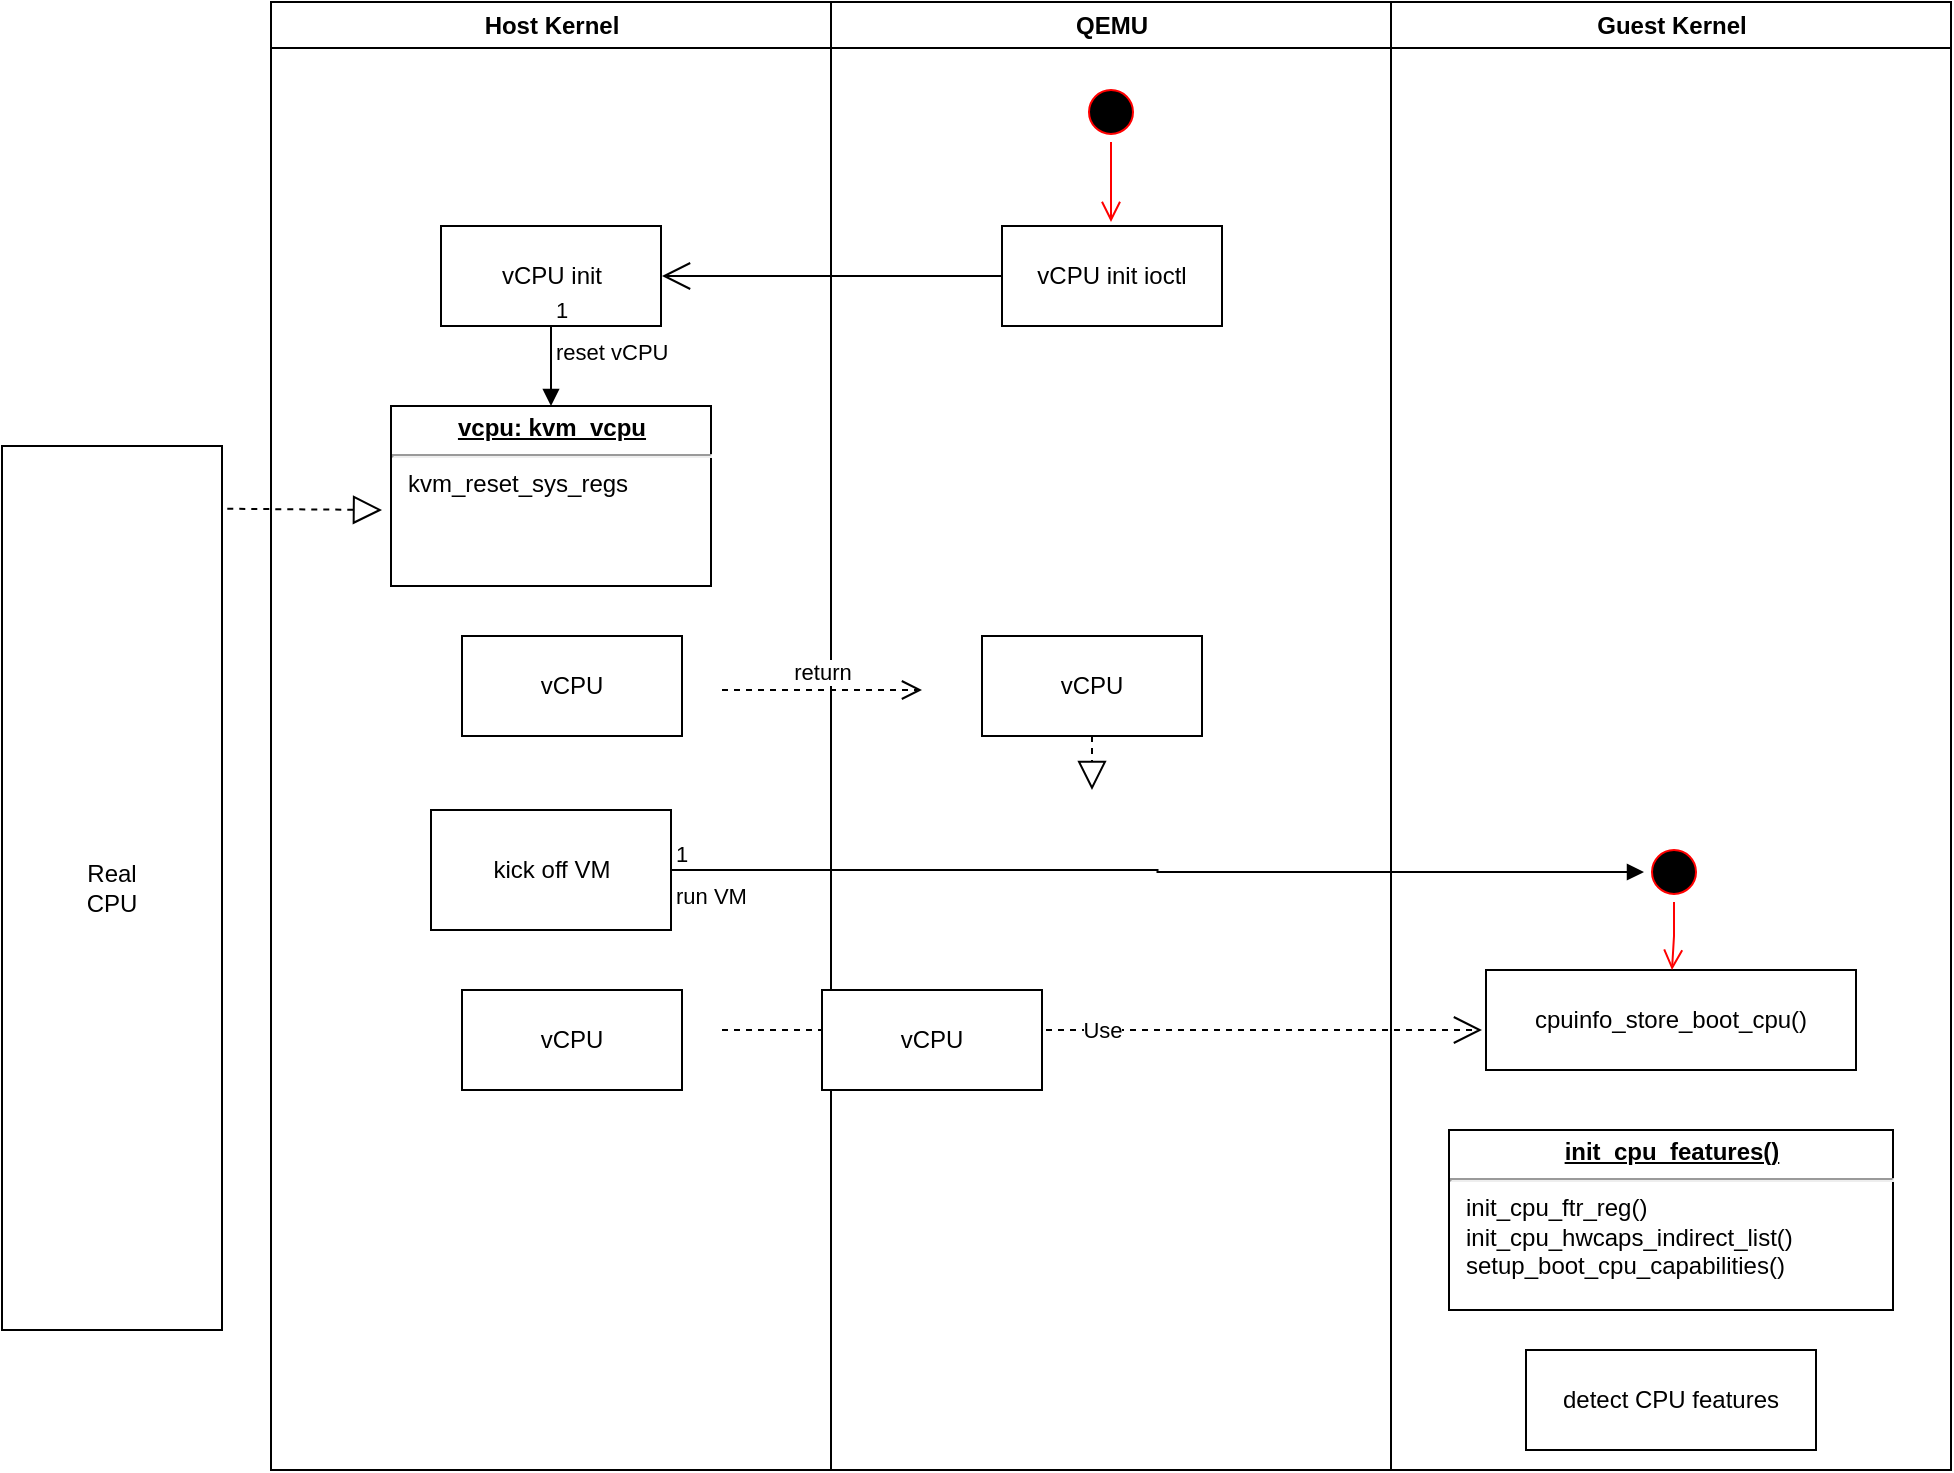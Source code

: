 <mxfile version="22.0.8" type="github">
  <diagram name="Page-1" id="e7e014a7-5840-1c2e-5031-d8a46d1fe8dd">
    <mxGraphModel dx="1034" dy="1008" grid="1" gridSize="10" guides="1" tooltips="1" connect="1" arrows="1" fold="1" page="1" pageScale="1" pageWidth="1169" pageHeight="826" background="none" math="0" shadow="0">
      <root>
        <mxCell id="0" />
        <mxCell id="1" parent="0" />
        <mxCell id="2" value="Host Kernel" style="swimlane;whiteSpace=wrap" parent="1" vertex="1">
          <mxGeometry x="164.5" y="46" width="280" height="734" as="geometry" />
        </mxCell>
        <mxCell id="XDHeAxbocozUA5h-Fq1C-47" value="vCPU init" style="html=1;whiteSpace=wrap;" vertex="1" parent="2">
          <mxGeometry x="85" y="112" width="110" height="50" as="geometry" />
        </mxCell>
        <mxCell id="XDHeAxbocozUA5h-Fq1C-51" value="&lt;p style=&quot;margin:0px;margin-top:4px;text-align:center;text-decoration:underline;&quot;&gt;&lt;b&gt;vcpu: kvm_vcpu&lt;/b&gt;&lt;/p&gt;&lt;hr&gt;&lt;p style=&quot;margin:0px;margin-left:8px;&quot;&gt;kvm_reset_sys_regs&lt;/p&gt;" style="verticalAlign=top;align=left;overflow=fill;fontSize=12;fontFamily=Helvetica;html=1;whiteSpace=wrap;" vertex="1" parent="2">
          <mxGeometry x="60" y="202" width="160" height="90" as="geometry" />
        </mxCell>
        <mxCell id="XDHeAxbocozUA5h-Fq1C-52" value="reset vCPU" style="endArrow=block;endFill=1;html=1;edgeStyle=orthogonalEdgeStyle;align=left;verticalAlign=top;rounded=0;exitX=0.5;exitY=1;exitDx=0;exitDy=0;entryX=0.5;entryY=0;entryDx=0;entryDy=0;" edge="1" parent="2" source="XDHeAxbocozUA5h-Fq1C-47" target="XDHeAxbocozUA5h-Fq1C-51">
          <mxGeometry x="-1" relative="1" as="geometry">
            <mxPoint x="235.5" y="442" as="sourcePoint" />
            <mxPoint x="395.5" y="442" as="targetPoint" />
          </mxGeometry>
        </mxCell>
        <mxCell id="XDHeAxbocozUA5h-Fq1C-53" value="1" style="edgeLabel;resizable=0;html=1;align=left;verticalAlign=bottom;" connectable="0" vertex="1" parent="XDHeAxbocozUA5h-Fq1C-52">
          <mxGeometry x="-1" relative="1" as="geometry" />
        </mxCell>
        <mxCell id="XDHeAxbocozUA5h-Fq1C-77" value="vCPU" style="html=1;whiteSpace=wrap;" vertex="1" parent="2">
          <mxGeometry x="95.5" y="317" width="110" height="50" as="geometry" />
        </mxCell>
        <mxCell id="XDHeAxbocozUA5h-Fq1C-78" value="vCPU" style="html=1;whiteSpace=wrap;" vertex="1" parent="2">
          <mxGeometry x="95.5" y="494" width="110" height="50" as="geometry" />
        </mxCell>
        <mxCell id="XDHeAxbocozUA5h-Fq1C-70" value="kick off VM" style="rounded=0;whiteSpace=wrap;html=1;" vertex="1" parent="2">
          <mxGeometry x="80" y="404" width="120" height="60" as="geometry" />
        </mxCell>
        <mxCell id="3" value="QEMU" style="swimlane;whiteSpace=wrap" parent="1" vertex="1">
          <mxGeometry x="444.5" y="46" width="280" height="734" as="geometry" />
        </mxCell>
        <mxCell id="13" value="" style="ellipse;shape=startState;fillColor=#000000;strokeColor=#ff0000;" parent="3" vertex="1">
          <mxGeometry x="125" y="40" width="30" height="30" as="geometry" />
        </mxCell>
        <mxCell id="14" value="" style="edgeStyle=elbowEdgeStyle;elbow=horizontal;verticalAlign=bottom;endArrow=open;endSize=8;strokeColor=#FF0000;endFill=1;rounded=0" parent="3" source="13" edge="1">
          <mxGeometry x="40" y="20" as="geometry">
            <mxPoint x="139.833" y="110" as="targetPoint" />
          </mxGeometry>
        </mxCell>
        <mxCell id="XDHeAxbocozUA5h-Fq1C-41" value="vCPU init ioctl" style="html=1;whiteSpace=wrap;" vertex="1" parent="3">
          <mxGeometry x="85.5" y="112" width="110" height="50" as="geometry" />
        </mxCell>
        <mxCell id="XDHeAxbocozUA5h-Fq1C-56" value="return" style="html=1;verticalAlign=bottom;endArrow=open;dashed=1;endSize=8;curved=0;rounded=0;" edge="1" parent="3">
          <mxGeometry relative="1" as="geometry">
            <mxPoint x="-54.5" y="344" as="sourcePoint" />
            <mxPoint x="45.5" y="344" as="targetPoint" />
          </mxGeometry>
        </mxCell>
        <mxCell id="XDHeAxbocozUA5h-Fq1C-65" value="Use" style="endArrow=open;endSize=12;dashed=1;html=1;rounded=0;" edge="1" parent="3">
          <mxGeometry width="160" relative="1" as="geometry">
            <mxPoint x="-54.5" y="514" as="sourcePoint" />
            <mxPoint x="325.5" y="514" as="targetPoint" />
          </mxGeometry>
        </mxCell>
        <mxCell id="XDHeAxbocozUA5h-Fq1C-69" value="vCPU" style="html=1;whiteSpace=wrap;" vertex="1" parent="3">
          <mxGeometry x="75.5" y="317" width="110" height="50" as="geometry" />
        </mxCell>
        <mxCell id="XDHeAxbocozUA5h-Fq1C-79" value="vCPU" style="html=1;whiteSpace=wrap;" vertex="1" parent="3">
          <mxGeometry x="-4.5" y="494" width="110" height="50" as="geometry" />
        </mxCell>
        <mxCell id="4" value="Guest Kernel" style="swimlane;whiteSpace=wrap" parent="1" vertex="1">
          <mxGeometry x="724.5" y="46" width="280" height="734" as="geometry" />
        </mxCell>
        <mxCell id="XDHeAxbocozUA5h-Fq1C-58" value="cpuinfo_store_boot_cpu()" style="html=1;whiteSpace=wrap;" vertex="1" parent="4">
          <mxGeometry x="47.5" y="484" width="185" height="50" as="geometry" />
        </mxCell>
        <mxCell id="XDHeAxbocozUA5h-Fq1C-64" value="&lt;p style=&quot;margin:0px;margin-top:4px;text-align:center;text-decoration:underline;&quot;&gt;&lt;b&gt;init_cpu_features()&lt;/b&gt;&lt;/p&gt;&lt;hr&gt;&lt;p style=&quot;margin:0px;margin-left:8px;&quot;&gt;init_cpu_ftr_reg()&lt;/p&gt;&lt;p style=&quot;margin:0px;margin-left:8px;&quot;&gt;init_cpu_hwcaps_indirect_list()&lt;/p&gt;&lt;p style=&quot;margin:0px;margin-left:8px;&quot;&gt;setup_boot_cpu_capabilities()&lt;/p&gt;" style="verticalAlign=top;align=left;overflow=fill;fontSize=12;fontFamily=Helvetica;html=1;whiteSpace=wrap;" vertex="1" parent="4">
          <mxGeometry x="29" y="564" width="222" height="90" as="geometry" />
        </mxCell>
        <mxCell id="XDHeAxbocozUA5h-Fq1C-74" value="" style="ellipse;html=1;shape=startState;fillColor=#000000;strokeColor=#ff0000;" vertex="1" parent="4">
          <mxGeometry x="126.5" y="420" width="30" height="30" as="geometry" />
        </mxCell>
        <mxCell id="XDHeAxbocozUA5h-Fq1C-75" value="" style="edgeStyle=orthogonalEdgeStyle;html=1;verticalAlign=bottom;endArrow=open;endSize=8;strokeColor=#ff0000;rounded=0;" edge="1" source="XDHeAxbocozUA5h-Fq1C-74" parent="4">
          <mxGeometry relative="1" as="geometry">
            <mxPoint x="140.5" y="484" as="targetPoint" />
          </mxGeometry>
        </mxCell>
        <mxCell id="XDHeAxbocozUA5h-Fq1C-76" value="detect CPU features" style="html=1;whiteSpace=wrap;" vertex="1" parent="4">
          <mxGeometry x="67.5" y="674" width="145" height="50" as="geometry" />
        </mxCell>
        <mxCell id="XDHeAxbocozUA5h-Fq1C-45" value="" style="endArrow=open;endFill=1;endSize=12;html=1;rounded=0;exitX=0;exitY=0.5;exitDx=0;exitDy=0;" edge="1" parent="1" source="XDHeAxbocozUA5h-Fq1C-41">
          <mxGeometry width="160" relative="1" as="geometry">
            <mxPoint x="400" y="570" as="sourcePoint" />
            <mxPoint x="360" y="183" as="targetPoint" />
          </mxGeometry>
        </mxCell>
        <mxCell id="XDHeAxbocozUA5h-Fq1C-67" value="Real&lt;br&gt;CPU" style="html=1;whiteSpace=wrap;" vertex="1" parent="1">
          <mxGeometry x="30" y="268" width="110" height="442" as="geometry" />
        </mxCell>
        <mxCell id="XDHeAxbocozUA5h-Fq1C-68" value="" style="endArrow=block;dashed=1;endFill=0;endSize=12;html=1;rounded=0;exitX=1.024;exitY=0.071;exitDx=0;exitDy=0;exitPerimeter=0;" edge="1" parent="1" source="XDHeAxbocozUA5h-Fq1C-67">
          <mxGeometry width="160" relative="1" as="geometry">
            <mxPoint x="150" y="300" as="sourcePoint" />
            <mxPoint x="220" y="300" as="targetPoint" />
          </mxGeometry>
        </mxCell>
        <mxCell id="XDHeAxbocozUA5h-Fq1C-80" value="" style="endArrow=block;dashed=1;endFill=0;endSize=12;html=1;rounded=0;exitX=0.5;exitY=1;exitDx=0;exitDy=0;" edge="1" parent="1" source="XDHeAxbocozUA5h-Fq1C-69">
          <mxGeometry width="160" relative="1" as="geometry">
            <mxPoint x="430" y="360" as="sourcePoint" />
            <mxPoint x="575" y="440" as="targetPoint" />
          </mxGeometry>
        </mxCell>
        <mxCell id="XDHeAxbocozUA5h-Fq1C-71" value="run VM" style="endArrow=block;endFill=1;html=1;edgeStyle=orthogonalEdgeStyle;align=left;verticalAlign=top;rounded=0;entryX=0;entryY=0.5;entryDx=0;entryDy=0;exitX=1;exitY=0.5;exitDx=0;exitDy=0;" edge="1" parent="1" source="XDHeAxbocozUA5h-Fq1C-70" target="XDHeAxbocozUA5h-Fq1C-74">
          <mxGeometry x="-1" relative="1" as="geometry">
            <mxPoint x="640" y="479.58" as="sourcePoint" />
            <mxPoint x="809.5" y="479.583" as="targetPoint" />
          </mxGeometry>
        </mxCell>
        <mxCell id="XDHeAxbocozUA5h-Fq1C-72" value="1" style="edgeLabel;resizable=0;html=1;align=left;verticalAlign=bottom;" connectable="0" vertex="1" parent="XDHeAxbocozUA5h-Fq1C-71">
          <mxGeometry x="-1" relative="1" as="geometry" />
        </mxCell>
      </root>
    </mxGraphModel>
  </diagram>
</mxfile>
